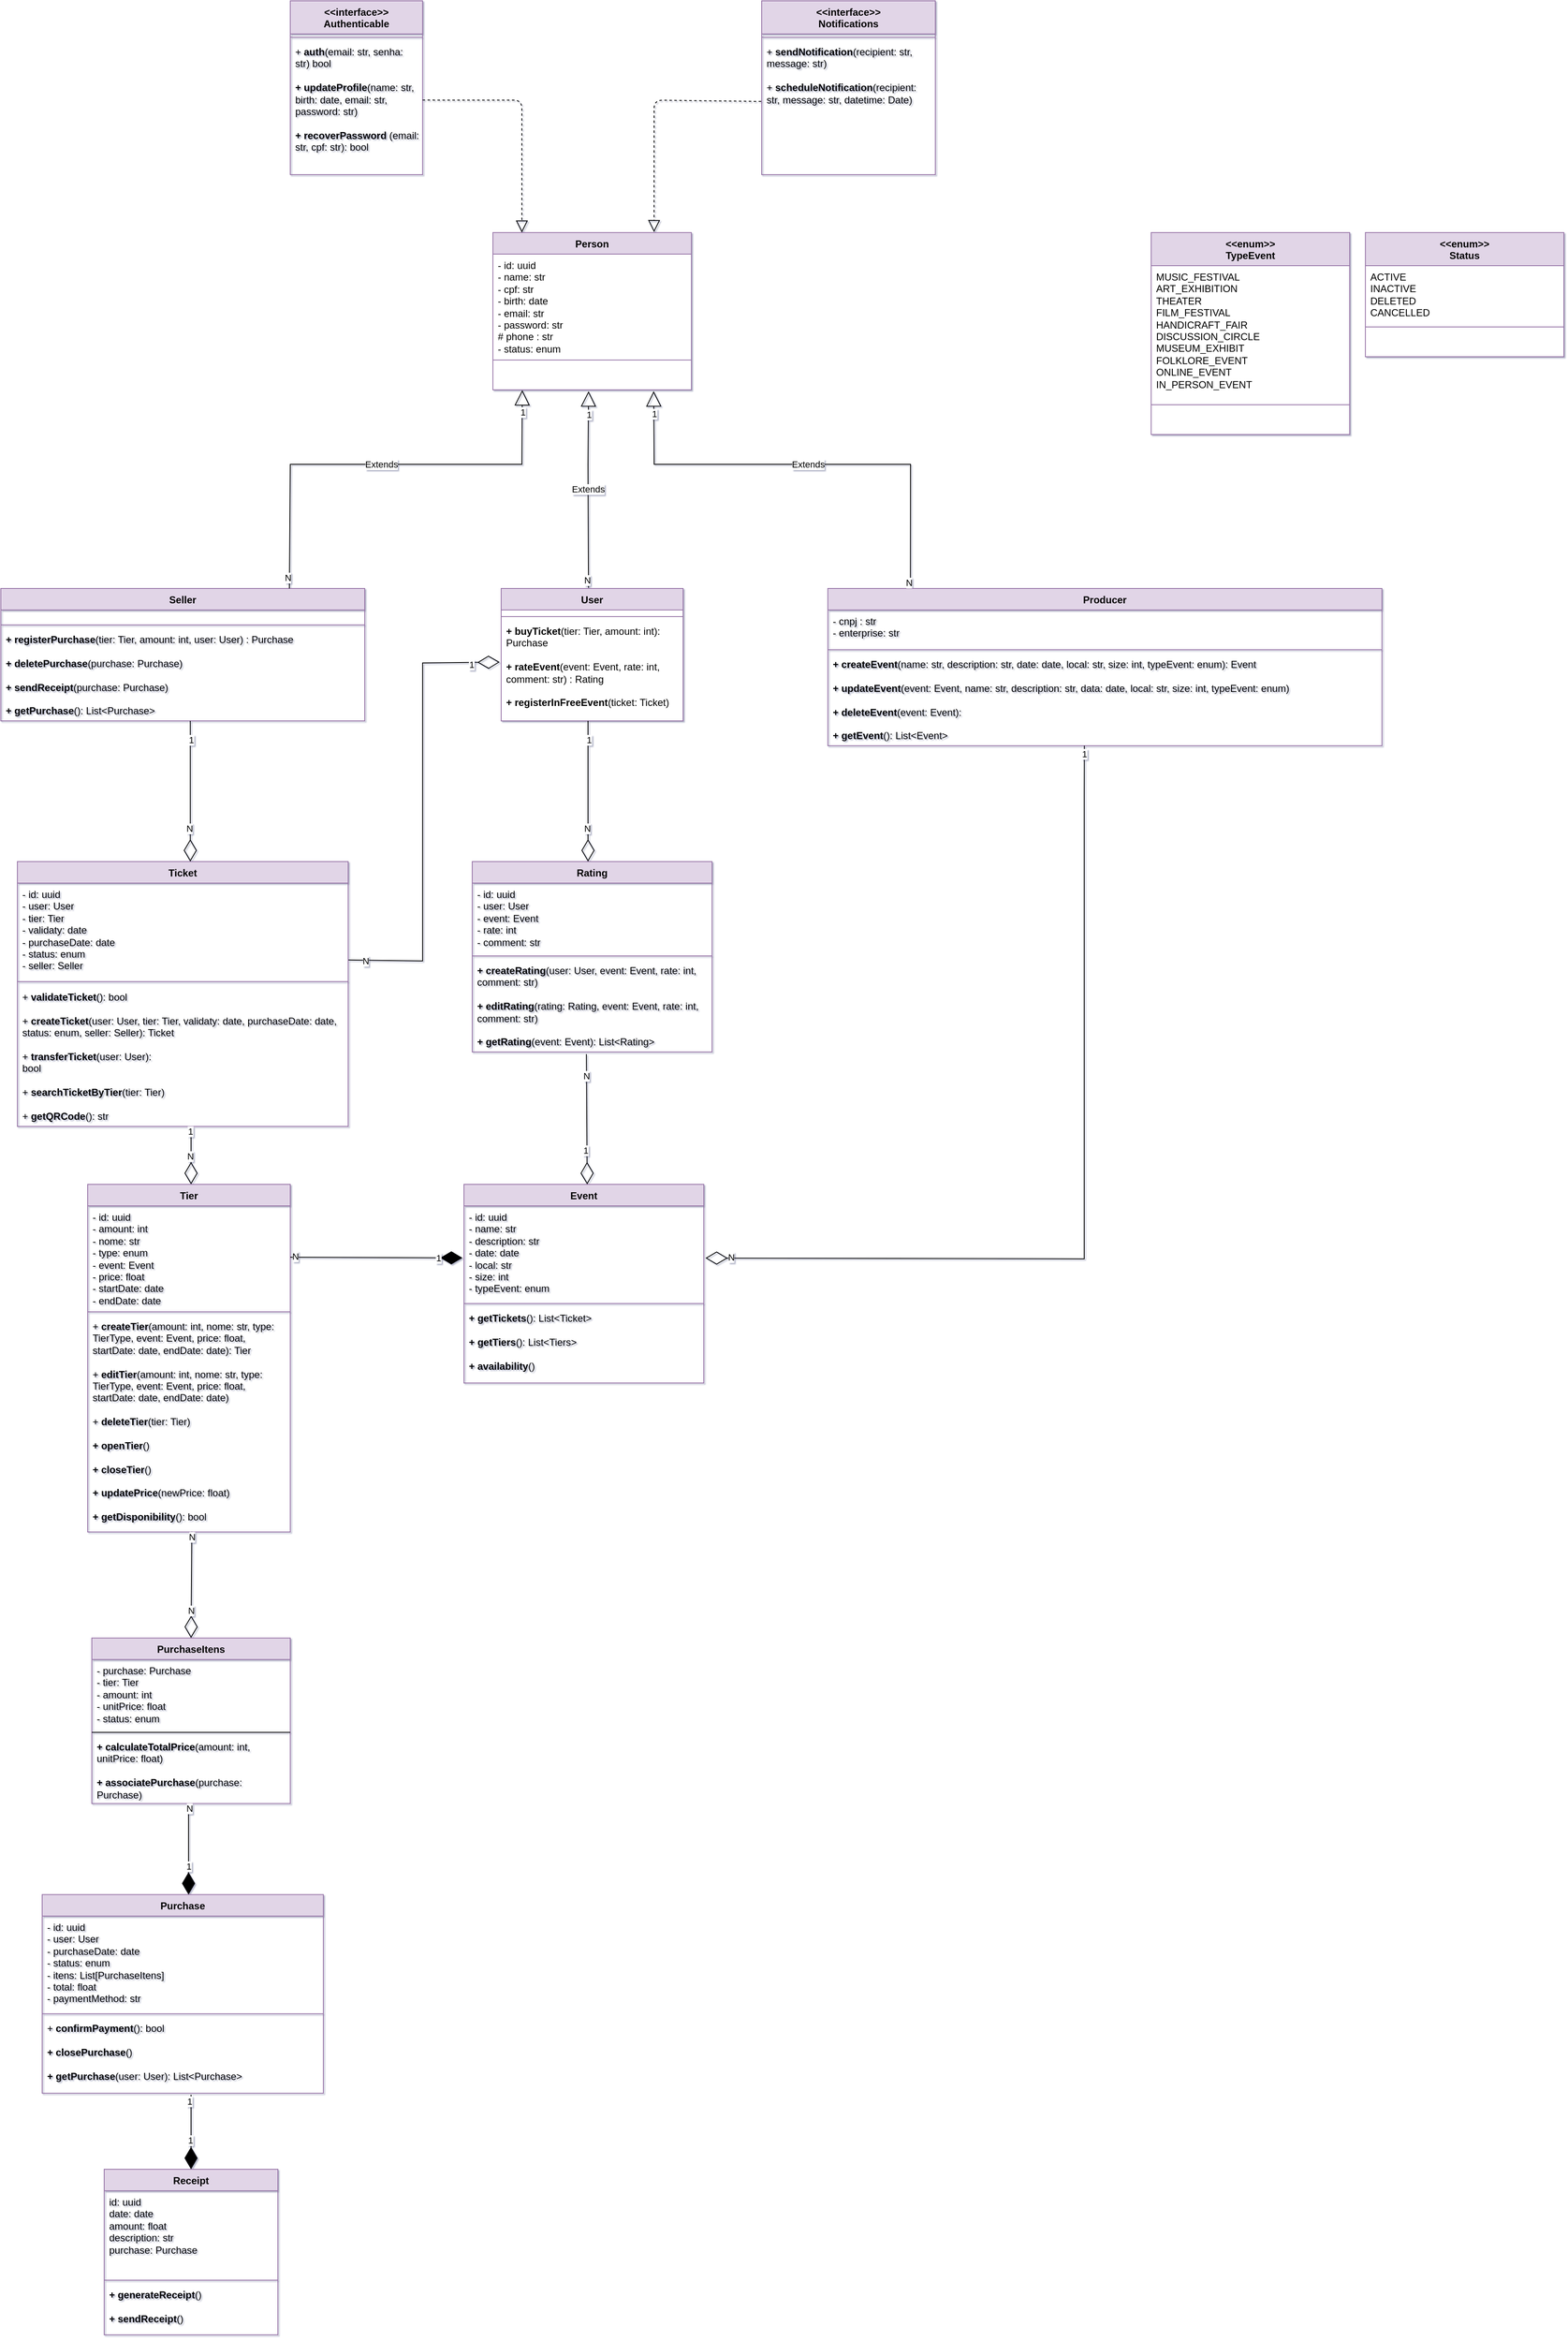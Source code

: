 <mxfile>
    <diagram id="XfVH0HAjjys5zsh1K343" name="Page-1">
        <mxGraphModel dx="1139" dy="2860" grid="1" gridSize="10" guides="1" tooltips="1" connect="1" arrows="1" fold="1" page="1" pageScale="1" pageWidth="827" pageHeight="1169" background="#FFFFFF" math="0" shadow="1">
            <root>
                <mxCell id="0"/>
                <mxCell id="1" parent="0"/>
                <mxCell id="189" value="User" style="swimlane;fontStyle=1;align=center;verticalAlign=top;childLayout=stackLayout;horizontal=1;startSize=26;horizontalStack=0;resizeParent=1;resizeParentMax=0;resizeLast=0;collapsible=1;marginBottom=0;whiteSpace=wrap;html=1;fillColor=#e1d5e7;strokeColor=#9673a6;swimlaneFillColor=default;rounded=0;" parent="1" vertex="1">
                    <mxGeometry x="335" y="-1410" width="220" height="160" as="geometry"/>
                </mxCell>
                <mxCell id="190" value="&lt;div style=&quot;scrollbar-color: light-dark(#e2e2e2, #4b4b4b)&lt;br/&gt;&#x9;&#x9;&#x9;&#x9;&#x9;light-dark(#fbfbfb, var(--dark-panel-color));&quot;&gt;&lt;br&gt;&lt;/div&gt;" style="text;strokeColor=none;fillColor=none;align=left;verticalAlign=top;spacingLeft=4;spacingRight=4;overflow=hidden;rotatable=0;points=[[0,0.5],[1,0.5]];portConstraint=eastwest;whiteSpace=wrap;html=1;rounded=0;" parent="189" vertex="1">
                    <mxGeometry y="26" width="220" height="4" as="geometry"/>
                </mxCell>
                <mxCell id="191" value="" style="line;strokeWidth=1;fillColor=none;align=left;verticalAlign=middle;spacingTop=-1;spacingLeft=3;spacingRight=3;rotatable=0;labelPosition=right;points=[];portConstraint=eastwest;strokeColor=inherit;rounded=0;" parent="189" vertex="1">
                    <mxGeometry y="30" width="220" height="8" as="geometry"/>
                </mxCell>
                <mxCell id="192" value="&lt;b&gt;+ buyTicket&lt;/b&gt;(tier: Tier, amount: int): Purchase&lt;div&gt;&lt;font color=&quot;#000000&quot;&gt;&lt;br&gt;&lt;/font&gt;&lt;div&gt;&lt;b&gt;+ rateEvent&lt;/b&gt;(event: Event, rate: int, comment: str) : Rating&lt;/div&gt;&lt;div&gt;&lt;br&gt;&lt;/div&gt;&lt;div&gt;&lt;b&gt;+ registerInFreeEvent&lt;/b&gt;(ticket: Ticket)&lt;/div&gt;&lt;/div&gt;" style="text;strokeColor=none;fillColor=none;align=left;verticalAlign=top;spacingLeft=4;spacingRight=4;overflow=hidden;rotatable=0;points=[[0,0.5],[1,0.5]];portConstraint=eastwest;whiteSpace=wrap;html=1;rounded=0;" parent="189" vertex="1">
                    <mxGeometry y="38" width="220" height="122" as="geometry"/>
                </mxCell>
                <mxCell id="193" value="Producer" style="swimlane;fontStyle=1;align=center;verticalAlign=top;childLayout=stackLayout;horizontal=1;startSize=26;horizontalStack=0;resizeParent=1;resizeParentMax=0;resizeLast=0;collapsible=1;marginBottom=0;whiteSpace=wrap;html=1;fillColor=#e1d5e7;strokeColor=#9673a6;rounded=0;" parent="1" vertex="1">
                    <mxGeometry x="730" y="-1410" width="670" height="190" as="geometry"/>
                </mxCell>
                <mxCell id="194" value="&lt;div style=&quot;scrollbar-color: light-dark(#e2e2e2, #4b4b4b)&lt;br/&gt;&#x9;&#x9;&#x9;&#x9;&#x9;light-dark(#fbfbfb, var(--dark-panel-color));&quot;&gt;&lt;span style=&quot;background-color: transparent;&quot;&gt;- cnpj : str&lt;/span&gt;&lt;/div&gt;&lt;div style=&quot;scrollbar-color: light-dark(#e2e2e2, #4b4b4b)&lt;br/&gt;&#x9;&#x9;&#x9;&#x9;&#x9;light-dark(#fbfbfb, var(--dark-panel-color));&quot;&gt;- enterprise: str&lt;/div&gt;" style="text;strokeColor=none;fillColor=none;align=left;verticalAlign=top;spacingLeft=4;spacingRight=4;overflow=hidden;rotatable=0;points=[[0,0.5],[1,0.5]];portConstraint=eastwest;whiteSpace=wrap;html=1;rounded=0;" parent="193" vertex="1">
                    <mxGeometry y="26" width="670" height="44" as="geometry"/>
                </mxCell>
                <mxCell id="195" value="" style="line;strokeWidth=1;fillColor=none;align=left;verticalAlign=middle;spacingTop=-1;spacingLeft=3;spacingRight=3;rotatable=0;labelPosition=right;points=[];portConstraint=eastwest;strokeColor=inherit;rounded=0;" parent="193" vertex="1">
                    <mxGeometry y="70" width="670" height="8" as="geometry"/>
                </mxCell>
                <mxCell id="196" value="&lt;div&gt;&lt;font color=&quot;#000000&quot;&gt;&lt;b&gt;+ createEvent&lt;/b&gt;(name: str, description: str, date: date, local: str, size: int, typeEvent: enum): Event&lt;/font&gt;&lt;/div&gt;&lt;div&gt;&lt;font color=&quot;#000000&quot;&gt;&lt;br&gt;&lt;/font&gt;&lt;/div&gt;&lt;div&gt;&lt;b&gt;+ updateEvent&lt;/b&gt;(event: Event,&amp;nbsp;&lt;span style=&quot;color: rgb(0, 0, 0);&quot;&gt;name: str, description: str, data: date, local: str, size: int,&amp;nbsp;&lt;span style=&quot;color: rgb(0, 0, 0);&quot;&gt;typeEvent&lt;/span&gt;: enum&lt;/span&gt;)&lt;/div&gt;&lt;div&gt;&lt;br&gt;&lt;/div&gt;&lt;div&gt;&lt;b&gt;+ deleteEvent&lt;/b&gt;(event: Event):&lt;/div&gt;&lt;div&gt;&lt;br&gt;&lt;/div&gt;&lt;div&gt;&lt;b&gt;+ getEvent&lt;/b&gt;(): List&amp;lt;Event&amp;gt;&lt;/div&gt;" style="text;strokeColor=none;fillColor=none;align=left;verticalAlign=top;spacingLeft=4;spacingRight=4;overflow=hidden;rotatable=0;points=[[0,0.5],[1,0.5]];portConstraint=eastwest;whiteSpace=wrap;html=1;rounded=0;" parent="193" vertex="1">
                    <mxGeometry y="78" width="670" height="112" as="geometry"/>
                </mxCell>
                <mxCell id="197" value="Seller" style="swimlane;fontStyle=1;align=center;verticalAlign=top;childLayout=stackLayout;horizontal=1;startSize=26;horizontalStack=0;resizeParent=1;resizeParentMax=0;resizeLast=0;collapsible=1;marginBottom=0;whiteSpace=wrap;html=1;fillColor=#e1d5e7;strokeColor=#9673a6;rounded=0;" parent="1" vertex="1">
                    <mxGeometry x="-270" y="-1410" width="440" height="160" as="geometry"/>
                </mxCell>
                <mxCell id="198" value="&lt;div style=&quot;scrollbar-color: light-dark(#e2e2e2, #4b4b4b)&lt;br/&gt;&#x9;&#x9;&#x9;&#x9;&#x9;light-dark(#fbfbfb, var(--dark-panel-color));&quot;&gt;&lt;br&gt;&lt;/div&gt;" style="text;strokeColor=none;fillColor=none;align=left;verticalAlign=top;spacingLeft=4;spacingRight=4;overflow=hidden;rotatable=0;points=[[0,0.5],[1,0.5]];portConstraint=eastwest;whiteSpace=wrap;html=1;rounded=0;" parent="197" vertex="1">
                    <mxGeometry y="26" width="440" height="14" as="geometry"/>
                </mxCell>
                <mxCell id="199" value="" style="line;strokeWidth=1;fillColor=none;align=left;verticalAlign=middle;spacingTop=-1;spacingLeft=3;spacingRight=3;rotatable=0;labelPosition=right;points=[];portConstraint=eastwest;strokeColor=inherit;rounded=0;" parent="197" vertex="1">
                    <mxGeometry y="40" width="440" height="8" as="geometry"/>
                </mxCell>
                <mxCell id="200" value="&lt;b&gt;+ registerPurchase&lt;/b&gt;(tier: Tier, amount: int, user: User) : Purchase&lt;div&gt;&lt;font color=&quot;#000000&quot;&gt;&lt;br&gt;&lt;/font&gt;&lt;div&gt;&lt;b&gt;+ deletePurchase&lt;/b&gt;(purchase: Purchase)&lt;/div&gt;&lt;div&gt;&lt;br&gt;&lt;/div&gt;&lt;div&gt;&lt;b&gt;+ sendReceipt&lt;/b&gt;(purchase: Purchase)&lt;/div&gt;&lt;div&gt;&lt;br&gt;&lt;/div&gt;&lt;div&gt;&lt;b&gt;+ getPurchase&lt;/b&gt;(): List&amp;lt;Purchase&amp;gt;&lt;/div&gt;&lt;div&gt;&lt;br&gt;&lt;/div&gt;&lt;/div&gt;" style="text;strokeColor=none;fillColor=none;align=left;verticalAlign=top;spacingLeft=4;spacingRight=4;overflow=hidden;rotatable=0;points=[[0,0.5],[1,0.5]];portConstraint=eastwest;whiteSpace=wrap;html=1;rounded=0;" parent="197" vertex="1">
                    <mxGeometry y="48" width="440" height="112" as="geometry"/>
                </mxCell>
                <mxCell id="209" value="Person" style="swimlane;fontStyle=1;align=center;verticalAlign=top;childLayout=stackLayout;horizontal=1;startSize=26;horizontalStack=0;resizeParent=1;resizeParentMax=0;resizeLast=0;collapsible=1;marginBottom=0;whiteSpace=wrap;html=1;fillColor=#e1d5e7;strokeColor=#9673a6;swimlaneLine=1;swimlaneFillColor=default;rounded=0;" parent="1" vertex="1">
                    <mxGeometry x="325" y="-1840" width="240" height="190" as="geometry"/>
                </mxCell>
                <mxCell id="210" value="- id: uuid&lt;div&gt;- name: str&lt;/div&gt;&lt;div&gt;- cpf: str&lt;/div&gt;&lt;div&gt;- birth: date&lt;/div&gt;&lt;div&gt;&lt;div style=&quot;scrollbar-color: light-dark(#e2e2e2, #4b4b4b)&lt;br/&gt;&#x9;&#x9;&#x9;&#x9;&#x9;light-dark(#fbfbfb, var(--dark-panel-color));&quot;&gt;- email: str&lt;/div&gt;&lt;div style=&quot;scrollbar-color: light-dark(#e2e2e2, #4b4b4b)&lt;br/&gt;&#x9;&#x9;&#x9;&#x9;&#x9;light-dark(#fbfbfb, var(--dark-panel-color));&quot;&gt;- password: str&lt;/div&gt;&lt;div style=&quot;scrollbar-color: light-dark(#e2e2e2, #4b4b4b)&lt;br/&gt;&#x9;&#x9;&#x9;&#x9;&#x9;light-dark(#fbfbfb, var(--dark-panel-color));&quot;&gt;# phone : str&lt;/div&gt;&lt;/div&gt;&lt;div style=&quot;scrollbar-color: light-dark(#e2e2e2, #4b4b4b)&lt;br/&gt;&#x9;&#x9;&#x9;&#x9;&#x9;light-dark(#fbfbfb, var(--dark-panel-color));&quot;&gt;- status: enum&lt;/div&gt;&lt;div style=&quot;scrollbar-color: light-dark(#e2e2e2, #4b4b4b)&lt;br/&gt;&#x9;&#x9;&#x9;&#x9;&#x9;light-dark(#fbfbfb, var(--dark-panel-color));&quot;&gt;&lt;br&gt;&lt;/div&gt;" style="text;strokeColor=none;fillColor=none;align=left;verticalAlign=top;spacingLeft=4;spacingRight=4;overflow=hidden;rotatable=0;points=[[0,0.5],[1,0.5]];portConstraint=eastwest;whiteSpace=wrap;html=1;rounded=0;" parent="209" vertex="1">
                    <mxGeometry y="26" width="240" height="124" as="geometry"/>
                </mxCell>
                <mxCell id="211" value="" style="line;strokeWidth=1;fillColor=none;align=left;verticalAlign=middle;spacingTop=-1;spacingLeft=3;spacingRight=3;rotatable=0;labelPosition=right;points=[];portConstraint=eastwest;strokeColor=inherit;rounded=0;" parent="209" vertex="1">
                    <mxGeometry y="150" width="240" height="8" as="geometry"/>
                </mxCell>
                <mxCell id="212" value="&lt;br&gt;&lt;div&gt;&lt;div&gt;&lt;br&gt;&lt;/div&gt;&lt;/div&gt;" style="text;strokeColor=none;fillColor=none;align=left;verticalAlign=top;spacingLeft=4;spacingRight=4;overflow=hidden;rotatable=0;points=[[0,0.5],[1,0.5]];portConstraint=eastwest;whiteSpace=wrap;html=1;rounded=0;" parent="209" vertex="1">
                    <mxGeometry y="158" width="240" height="32" as="geometry"/>
                </mxCell>
                <mxCell id="231" value="Event" style="swimlane;fontStyle=1;align=center;verticalAlign=top;childLayout=stackLayout;horizontal=1;startSize=26;horizontalStack=0;resizeParent=1;resizeParentMax=0;resizeLast=0;collapsible=1;marginBottom=0;whiteSpace=wrap;html=1;fillColor=#e1d5e7;strokeColor=#9673a6;rounded=0;" parent="1" vertex="1">
                    <mxGeometry x="290" y="-690" width="290" height="240" as="geometry"/>
                </mxCell>
                <mxCell id="232" value="&lt;div&gt;- id: uuid&lt;/div&gt;&lt;div&gt;- name: str&lt;/div&gt;&lt;div&gt;- description: str&lt;/div&gt;&lt;div&gt;- date: date&lt;/div&gt;&lt;div&gt;- local: str&lt;/div&gt;- size: int&lt;div&gt;- typeEvent: enum&lt;/div&gt;&lt;div&gt;&lt;br&gt;&lt;/div&gt;" style="text;strokeColor=none;fillColor=none;align=left;verticalAlign=top;spacingLeft=4;spacingRight=4;overflow=hidden;rotatable=0;points=[[0,0.5],[1,0.5]];portConstraint=eastwest;whiteSpace=wrap;html=1;rounded=0;" parent="231" vertex="1">
                    <mxGeometry y="26" width="290" height="114" as="geometry"/>
                </mxCell>
                <mxCell id="233" value="" style="line;strokeWidth=1;fillColor=none;align=left;verticalAlign=middle;spacingTop=-1;spacingLeft=3;spacingRight=3;rotatable=0;labelPosition=right;points=[];portConstraint=eastwest;strokeColor=inherit;rounded=0;" parent="231" vertex="1">
                    <mxGeometry y="140" width="290" height="8" as="geometry"/>
                </mxCell>
                <mxCell id="234" value="&lt;b&gt;+ getTickets&lt;/b&gt;(): List&amp;lt;Ticket&amp;gt;&lt;div&gt;&lt;br&gt;&lt;/div&gt;&lt;div&gt;&lt;b&gt;+ getTiers&lt;/b&gt;(): List&amp;lt;Tiers&amp;gt;&lt;/div&gt;&lt;div&gt;&lt;br&gt;&lt;/div&gt;&lt;div&gt;&lt;b&gt;+ availability&lt;/b&gt;()&lt;/div&gt;" style="text;strokeColor=none;fillColor=none;align=left;verticalAlign=top;spacingLeft=4;spacingRight=4;overflow=hidden;rotatable=0;points=[[0,0.5],[1,0.5]];portConstraint=eastwest;whiteSpace=wrap;html=1;rounded=0;" parent="231" vertex="1">
                    <mxGeometry y="148" width="290" height="92" as="geometry"/>
                </mxCell>
                <mxCell id="235" value="Rating" style="swimlane;fontStyle=1;align=center;verticalAlign=top;childLayout=stackLayout;horizontal=1;startSize=26;horizontalStack=0;resizeParent=1;resizeParentMax=0;resizeLast=0;collapsible=1;marginBottom=0;whiteSpace=wrap;html=1;fillColor=#e1d5e7;strokeColor=#9673a6;rounded=0;" parent="1" vertex="1">
                    <mxGeometry x="300" y="-1080" width="290" height="230" as="geometry"/>
                </mxCell>
                <mxCell id="236" value="&lt;div&gt;- id: uuid&lt;/div&gt;- user: User&lt;div&gt;- event: Event&lt;/div&gt;&lt;div&gt;- rate: int&amp;nbsp;&lt;/div&gt;&lt;div&gt;- comment: str&lt;/div&gt;&lt;div&gt;&lt;br&gt;&lt;/div&gt;" style="text;strokeColor=none;fillColor=none;align=left;verticalAlign=top;spacingLeft=4;spacingRight=4;overflow=hidden;rotatable=0;points=[[0,0.5],[1,0.5]];portConstraint=eastwest;whiteSpace=wrap;html=1;rounded=0;" parent="235" vertex="1">
                    <mxGeometry y="26" width="290" height="84" as="geometry"/>
                </mxCell>
                <mxCell id="237" value="" style="line;strokeWidth=1;fillColor=none;align=left;verticalAlign=middle;spacingTop=-1;spacingLeft=3;spacingRight=3;rotatable=0;labelPosition=right;points=[];portConstraint=eastwest;strokeColor=inherit;rounded=0;" parent="235" vertex="1">
                    <mxGeometry y="110" width="290" height="8" as="geometry"/>
                </mxCell>
                <mxCell id="238" value="&lt;b&gt;+ createRating&lt;/b&gt;(user: User, event: Event, rate: int, comment: str)&lt;div&gt;&lt;font color=&quot;#000000&quot;&gt;&lt;br&gt;&lt;/font&gt;&lt;div&gt;&lt;b&gt;+ editRating&lt;/b&gt;(rating: Rating, event: Event, rate: int, comment: str)&lt;/div&gt;&lt;div&gt;&lt;br&gt;&lt;/div&gt;&lt;div&gt;&lt;b&gt;+ getRating&lt;/b&gt;(event: Event): List&amp;lt;Rating&amp;gt;&lt;/div&gt;&lt;div&gt;&lt;br&gt;&lt;/div&gt;&lt;/div&gt;" style="text;strokeColor=none;fillColor=none;align=left;verticalAlign=top;spacingLeft=4;spacingRight=4;overflow=hidden;rotatable=0;points=[[0,0.5],[1,0.5]];portConstraint=eastwest;whiteSpace=wrap;html=1;rounded=0;" parent="235" vertex="1">
                    <mxGeometry y="118" width="290" height="112" as="geometry"/>
                </mxCell>
                <mxCell id="239" value="" style="endArrow=diamondThin;endFill=0;endSize=24;html=1;rounded=0;exitX=0.476;exitY=1.024;exitDx=0;exitDy=0;exitPerimeter=0;entryX=0.5;entryY=0;entryDx=0;entryDy=0;" parent="1" source="238" edge="1">
                    <mxGeometry width="160" relative="1" as="geometry">
                        <mxPoint x="442.62" y="-846.64" as="sourcePoint"/>
                        <mxPoint x="439" y="-690" as="targetPoint"/>
                        <Array as="points"/>
                    </mxGeometry>
                </mxCell>
                <mxCell id="240" value="N" style="edgeLabel;html=1;align=center;verticalAlign=middle;resizable=0;points=[];rounded=0;" parent="239" connectable="0" vertex="1">
                    <mxGeometry x="-0.666" relative="1" as="geometry">
                        <mxPoint as="offset"/>
                    </mxGeometry>
                </mxCell>
                <mxCell id="241" value="1" style="edgeLabel;html=1;align=center;verticalAlign=middle;resizable=0;points=[];rounded=0;" parent="239" connectable="0" vertex="1">
                    <mxGeometry x="0.467" y="-2" relative="1" as="geometry">
                        <mxPoint y="1" as="offset"/>
                    </mxGeometry>
                </mxCell>
                <mxCell id="242" value="" style="endArrow=diamondThin;endFill=0;endSize=24;html=1;exitX=0.545;exitY=1.023;exitDx=0;exitDy=0;exitPerimeter=0;rounded=0;entryX=0.5;entryY=0;entryDx=0;entryDy=0;" parent="1" edge="1">
                    <mxGeometry width="160" relative="1" as="geometry">
                        <mxPoint x="440" y="-1250" as="sourcePoint"/>
                        <mxPoint x="440" y="-1080" as="targetPoint"/>
                        <Array as="points"/>
                    </mxGeometry>
                </mxCell>
                <mxCell id="243" value="N" style="edgeLabel;html=1;align=center;verticalAlign=middle;resizable=0;points=[];rounded=0;" parent="242" connectable="0" vertex="1">
                    <mxGeometry x="0.755" y="3" relative="1" as="geometry">
                        <mxPoint x="-4" y="-19" as="offset"/>
                    </mxGeometry>
                </mxCell>
                <mxCell id="244" value="1" style="edgeLabel;html=1;align=center;verticalAlign=middle;resizable=0;points=[];rounded=0;" parent="242" connectable="0" vertex="1">
                    <mxGeometry x="-0.739" y="1" relative="1" as="geometry">
                        <mxPoint y="1" as="offset"/>
                    </mxGeometry>
                </mxCell>
                <mxCell id="245" value="Ticket" style="swimlane;fontStyle=1;align=center;verticalAlign=top;childLayout=stackLayout;horizontal=1;startSize=26;horizontalStack=0;resizeParent=1;resizeParentMax=0;resizeLast=0;collapsible=1;marginBottom=0;whiteSpace=wrap;html=1;fillColor=#e1d5e7;strokeColor=#9673a6;rounded=0;" parent="1" vertex="1">
                    <mxGeometry x="-250" y="-1080" width="400" height="320" as="geometry"/>
                </mxCell>
                <mxCell id="246" value="&lt;div&gt;- id: uuid&lt;/div&gt;&lt;div&gt;&lt;span style=&quot;background-color: transparent;&quot;&gt;- user: User&lt;/span&gt;&lt;/div&gt;&lt;div&gt;- tier: Tier&lt;/div&gt;&lt;div&gt;- validaty: date&lt;/div&gt;&lt;div&gt;- purchaseDate: date&lt;/div&gt;&lt;div&gt;- status: enum&lt;/div&gt;&lt;div&gt;- seller: Seller&lt;/div&gt;&lt;div&gt;&lt;br&gt;&lt;/div&gt;" style="text;strokeColor=none;fillColor=none;align=left;verticalAlign=top;spacingLeft=4;spacingRight=4;overflow=hidden;rotatable=0;points=[[0,0.5],[1,0.5]];portConstraint=eastwest;whiteSpace=wrap;html=1;rounded=0;" parent="245" vertex="1">
                    <mxGeometry y="26" width="400" height="114" as="geometry"/>
                </mxCell>
                <mxCell id="247" value="" style="line;strokeWidth=1;fillColor=none;align=left;verticalAlign=middle;spacingTop=-1;spacingLeft=3;spacingRight=3;rotatable=0;labelPosition=right;points=[];portConstraint=eastwest;strokeColor=inherit;rounded=0;" parent="245" vertex="1">
                    <mxGeometry y="140" width="400" height="10" as="geometry"/>
                </mxCell>
                <mxCell id="248" value="&lt;div&gt;+ &lt;b&gt;validateTicket&lt;/b&gt;(): bool&lt;/div&gt;&lt;div&gt;&lt;br&gt;&lt;/div&gt;&lt;div&gt;+ &lt;b&gt;createTicket&lt;/b&gt;(user: User, tier: Tier, validaty: date, purchaseDate: date, status: enum, seller: Seller): Ticket&lt;/div&gt;&lt;div&gt;&lt;br&gt;&lt;/div&gt;&lt;div&gt;+ &lt;b&gt;transferTicket&lt;/b&gt;(user: User):&amp;nbsp;&lt;/div&gt;&lt;div&gt;bool&lt;/div&gt;&lt;div&gt;&lt;br&gt;&lt;/div&gt;&lt;div&gt;+ &lt;b&gt;searchTicketByTier&lt;/b&gt;(tier: Tier)&lt;/div&gt;&lt;div&gt;&lt;br&gt;&lt;/div&gt;&lt;div&gt;+ &lt;b&gt;getQRCode&lt;/b&gt;(): str&lt;/div&gt;" style="text;strokeColor=none;fillColor=none;align=left;verticalAlign=top;spacingLeft=4;spacingRight=4;overflow=hidden;rotatable=0;points=[[0,0.5],[1,0.5]];portConstraint=eastwest;whiteSpace=wrap;html=1;rounded=0;" parent="245" vertex="1">
                    <mxGeometry y="150" width="400" height="170" as="geometry"/>
                </mxCell>
                <mxCell id="286" value="" style="endArrow=diamondThin;endFill=0;endSize=24;html=1;exitX=0.525;exitY=1;exitDx=0;exitDy=0;exitPerimeter=0;rounded=0;entryX=0.5;entryY=0;entryDx=0;entryDy=0;" parent="245" source="248" edge="1">
                    <mxGeometry width="160" relative="1" as="geometry">
                        <mxPoint x="210.0" y="220" as="sourcePoint"/>
                        <mxPoint x="210.0" y="390" as="targetPoint"/>
                        <Array as="points"/>
                    </mxGeometry>
                </mxCell>
                <mxCell id="287" value="N" style="edgeLabel;html=1;align=center;verticalAlign=middle;resizable=0;points=[];rounded=0;" parent="286" connectable="0" vertex="1">
                    <mxGeometry x="0.755" y="3" relative="1" as="geometry">
                        <mxPoint x="-4" y="-26" as="offset"/>
                    </mxGeometry>
                </mxCell>
                <mxCell id="288" value="1" style="edgeLabel;html=1;align=center;verticalAlign=middle;resizable=0;points=[];rounded=0;" parent="286" connectable="0" vertex="1">
                    <mxGeometry x="-0.739" y="1" relative="1" as="geometry">
                        <mxPoint x="-2" y="-3" as="offset"/>
                    </mxGeometry>
                </mxCell>
                <mxCell id="249" value="Tier" style="swimlane;fontStyle=1;align=center;verticalAlign=top;childLayout=stackLayout;horizontal=1;startSize=26;horizontalStack=0;resizeParent=1;resizeParentMax=0;resizeLast=0;collapsible=1;marginBottom=0;whiteSpace=wrap;html=1;fillColor=#e1d5e7;strokeColor=#9673a6;rounded=0;" parent="1" vertex="1">
                    <mxGeometry x="-165" y="-690" width="245" height="420" as="geometry"/>
                </mxCell>
                <mxCell id="250" value="&lt;div&gt;&lt;span style=&quot;color: rgb(0, 0, 0);&quot;&gt;- id: uuid&lt;/span&gt;&lt;/div&gt;&lt;div&gt;- amount: int&lt;/div&gt;&lt;div&gt;- nome: str&lt;/div&gt;&lt;div&gt;- type: enum&lt;/div&gt;&lt;div&gt;- event: Event&lt;/div&gt;&lt;div&gt;- price: float&lt;/div&gt;&lt;div&gt;- startDate: date&lt;/div&gt;&lt;div&gt;- endDate: date&lt;/div&gt;" style="text;align=left;verticalAlign=top;spacingLeft=4;spacingRight=4;overflow=hidden;rotatable=0;points=[[0,0.5],[1,0.5]];portConstraint=eastwest;whiteSpace=wrap;html=1;rounded=0;" parent="249" vertex="1">
                    <mxGeometry y="26" width="245" height="124" as="geometry"/>
                </mxCell>
                <mxCell id="251" value="" style="line;strokeWidth=1;fillColor=none;align=left;verticalAlign=middle;spacingTop=-1;spacingLeft=3;spacingRight=3;rotatable=0;labelPosition=right;points=[];portConstraint=eastwest;strokeColor=inherit;rounded=0;" parent="249" vertex="1">
                    <mxGeometry y="150" width="245" height="8" as="geometry"/>
                </mxCell>
                <mxCell id="252" value="&lt;div&gt;+ &lt;b&gt;createTier&lt;/b&gt;(amount: int, nome: str, type: TierType, event: Event, price: float, startDate: date, endDate: date): Tier&lt;/div&gt;&lt;div&gt;&lt;br&gt;&lt;/div&gt;&lt;div&gt;+ &lt;b&gt;editTier&lt;/b&gt;(amount: int, nome: str, type: TierType, event: Event, price: float, startDate: date, endDate: date)&lt;/div&gt;&lt;div&gt;&lt;br&gt;&lt;/div&gt;&lt;div&gt;+ &lt;b&gt;deleteTier&lt;/b&gt;(tier: Tier)&lt;/div&gt;&lt;div&gt;&lt;br&gt;&lt;/div&gt;&lt;b&gt;+ openTier&lt;/b&gt;()&lt;div&gt;&lt;font color=&quot;#000000&quot;&gt;&lt;br&gt;&lt;/font&gt;&lt;div&gt;&lt;b&gt;+ closeTier&lt;/b&gt;()&lt;/div&gt;&lt;div&gt;&lt;br&gt;&lt;/div&gt;&lt;div&gt;&lt;b&gt;+ updatePrice&lt;/b&gt;(newPrice: float)&lt;/div&gt;&lt;div&gt;&lt;br&gt;&lt;/div&gt;&lt;div&gt;&lt;b&gt;+ getDisponibility&lt;/b&gt;(): bool&lt;/div&gt;&lt;/div&gt;" style="text;strokeColor=none;fillColor=none;align=left;verticalAlign=top;spacingLeft=4;spacingRight=4;overflow=hidden;rotatable=0;points=[[0,0.5],[1,0.5]];portConstraint=eastwest;whiteSpace=wrap;html=1;rounded=0;" parent="249" vertex="1">
                    <mxGeometry y="158" width="245" height="262" as="geometry"/>
                </mxCell>
                <mxCell id="269" value="Purchase" style="swimlane;fontStyle=1;align=center;verticalAlign=top;childLayout=stackLayout;horizontal=1;startSize=26;horizontalStack=0;resizeParent=1;resizeParentMax=0;resizeLast=0;collapsible=1;marginBottom=0;whiteSpace=wrap;html=1;fillColor=#e1d5e7;strokeColor=#9673a6;rounded=0;" parent="1" vertex="1">
                    <mxGeometry x="-220" y="168.12" width="340" height="240" as="geometry"/>
                </mxCell>
                <mxCell id="270" value="&lt;div&gt;- id: uuid&lt;/div&gt;&lt;div&gt;- user: User&lt;/div&gt;&lt;div&gt;- purchaseDate: date&lt;/div&gt;&lt;div&gt;- status: enum&lt;/div&gt;&lt;div&gt;- itens: List[PurchaseItens]&amp;nbsp;&lt;/div&gt;&lt;div&gt;- total: float&lt;/div&gt;&lt;div&gt;- paymentMethod: str&lt;/div&gt;" style="text;strokeColor=none;fillColor=none;align=left;verticalAlign=top;spacingLeft=4;spacingRight=4;overflow=hidden;rotatable=0;points=[[0,0.5],[1,0.5]];portConstraint=eastwest;whiteSpace=wrap;html=1;rounded=0;" parent="269" vertex="1">
                    <mxGeometry y="26" width="340" height="114" as="geometry"/>
                </mxCell>
                <mxCell id="271" value="" style="line;strokeWidth=1;fillColor=none;align=left;verticalAlign=middle;spacingTop=-1;spacingLeft=3;spacingRight=3;rotatable=0;labelPosition=right;points=[];portConstraint=eastwest;strokeColor=inherit;rounded=0;" parent="269" vertex="1">
                    <mxGeometry y="140" width="340" height="8" as="geometry"/>
                </mxCell>
                <mxCell id="272" value="&lt;span style=&quot;color: rgb(0, 0, 0);&quot;&gt;+&amp;nbsp;&lt;b&gt;confirmPayment&lt;/b&gt;(): bool&lt;/span&gt;&lt;div&gt;&lt;font color=&quot;#000000&quot;&gt;&lt;br&gt;&lt;/font&gt;&lt;div style=&quot;scrollbar-color: light-dark(#e2e2e2, #4b4b4b)&lt;br/&gt;&#x9;&#x9;&#x9;&#x9;&#x9;light-dark(#fbfbfb, var(--dark-panel-color));&quot;&gt;&lt;b&gt;+ closePurchase&lt;/b&gt;()&lt;/div&gt;&lt;div style=&quot;scrollbar-color: light-dark(#e2e2e2, #4b4b4b)&lt;br/&gt;&#x9;&#x9;&#x9;&#x9;&#x9;light-dark(#fbfbfb, var(--dark-panel-color));&quot;&gt;&lt;br&gt;&lt;/div&gt;&lt;div style=&quot;scrollbar-color: light-dark(#e2e2e2, #4b4b4b)&lt;br/&gt;&#x9;&#x9;&#x9;&#x9;&#x9;light-dark(#fbfbfb, var(--dark-panel-color));&quot;&gt;&lt;b&gt;+ getPurchase&lt;/b&gt;(user: User): List&amp;lt;Purchase&amp;gt;&lt;/div&gt;&lt;/div&gt;" style="text;strokeColor=none;fillColor=none;align=left;verticalAlign=top;spacingLeft=4;spacingRight=4;overflow=hidden;rotatable=0;points=[[0,0.5],[1,0.5]];portConstraint=eastwest;whiteSpace=wrap;html=1;rounded=0;" parent="269" vertex="1">
                    <mxGeometry y="148" width="340" height="92" as="geometry"/>
                </mxCell>
                <mxCell id="273" value="PurchaseItens" style="swimlane;fontStyle=1;align=center;verticalAlign=top;childLayout=stackLayout;horizontal=1;startSize=26;horizontalStack=0;resizeParent=1;resizeParentMax=0;resizeLast=0;collapsible=1;marginBottom=0;whiteSpace=wrap;html=1;fillColor=#e1d5e7;strokeColor=#9673a6;rounded=0;" parent="1" vertex="1">
                    <mxGeometry x="-160" y="-141.88" width="240" height="200" as="geometry"/>
                </mxCell>
                <mxCell id="274" value="&lt;span style=&quot;background-color: transparent;&quot;&gt;- purchase: Purchase&lt;/span&gt;&lt;div&gt;- tier: Tier&lt;/div&gt;&lt;div&gt;- amount: int&lt;/div&gt;&lt;div&gt;- unitPrice: float&lt;/div&gt;&lt;div&gt;&lt;span style=&quot;background-color: transparent;&quot;&gt;- status: enum&lt;/span&gt;&lt;/div&gt;" style="text;align=left;verticalAlign=top;spacingLeft=4;spacingRight=4;overflow=hidden;rotatable=0;points=[[0,0.5],[1,0.5]];portConstraint=eastwest;whiteSpace=wrap;html=1;rounded=0;" parent="273" vertex="1">
                    <mxGeometry y="26" width="240" height="84" as="geometry"/>
                </mxCell>
                <mxCell id="275" value="" style="line;strokeWidth=1;align=left;verticalAlign=middle;spacingTop=-1;spacingLeft=3;spacingRight=3;rotatable=0;labelPosition=right;points=[];portConstraint=eastwest;rounded=0;" parent="273" vertex="1">
                    <mxGeometry y="110" width="240" height="8" as="geometry"/>
                </mxCell>
                <mxCell id="276" value="&lt;b&gt;+ calculateTotalPrice&lt;/b&gt;(amount: int, unitPrice: float)&lt;div&gt;&lt;font color=&quot;#000000&quot;&gt;&lt;br&gt;&lt;/font&gt;&lt;div&gt;&lt;b&gt;+ associatePurchase&lt;/b&gt;(purchase: Purchase)&lt;/div&gt;&lt;/div&gt;" style="text;align=left;verticalAlign=top;spacingLeft=4;spacingRight=4;overflow=hidden;rotatable=0;points=[[0,0.5],[1,0.5]];portConstraint=eastwest;whiteSpace=wrap;html=1;rounded=0;" parent="273" vertex="1">
                    <mxGeometry y="118" width="240" height="82" as="geometry"/>
                </mxCell>
                <mxCell id="277" value="" style="endArrow=diamondThin;endFill=1;endSize=24;html=1;entryX=0.5;entryY=0;entryDx=0;entryDy=0;rounded=0;" parent="1" edge="1">
                    <mxGeometry width="160" relative="1" as="geometry">
                        <mxPoint x="-43.03" y="58.12" as="sourcePoint"/>
                        <mxPoint x="-43.03" y="168.12" as="targetPoint"/>
                        <Array as="points"/>
                    </mxGeometry>
                </mxCell>
                <mxCell id="278" value="N" style="edgeLabel;html=1;align=center;verticalAlign=middle;resizable=0;points=[];rounded=0;" parent="277" connectable="0" vertex="1">
                    <mxGeometry x="-0.742" y="1" relative="1" as="geometry">
                        <mxPoint y="-8" as="offset"/>
                    </mxGeometry>
                </mxCell>
                <mxCell id="279" value="1" style="edgeLabel;html=1;align=center;verticalAlign=middle;resizable=0;points=[];rounded=0;" parent="277" connectable="0" vertex="1">
                    <mxGeometry x="0.335" y="-1" relative="1" as="geometry">
                        <mxPoint x="1" y="2" as="offset"/>
                    </mxGeometry>
                </mxCell>
                <mxCell id="280" value="" style="endArrow=diamondThin;endFill=0;endSize=24;html=1;entryX=0.5;entryY=0;entryDx=0;entryDy=0;rounded=0;exitX=0.514;exitY=0.999;exitDx=0;exitDy=0;exitPerimeter=0;" parent="1" source="252" target="273" edge="1">
                    <mxGeometry width="160" relative="1" as="geometry">
                        <mxPoint x="-61" y="-270" as="sourcePoint"/>
                        <mxPoint x="-60.32" y="-311.7" as="targetPoint"/>
                        <Array as="points"/>
                    </mxGeometry>
                </mxCell>
                <mxCell id="281" value="N" style="edgeLabel;html=1;align=center;verticalAlign=middle;resizable=0;points=[];rounded=0;" parent="280" connectable="0" vertex="1">
                    <mxGeometry x="0.399" y="1" relative="1" as="geometry">
                        <mxPoint x="-2" y="5" as="offset"/>
                    </mxGeometry>
                </mxCell>
                <mxCell id="282" value="N" style="edgeLabel;html=1;align=center;verticalAlign=middle;resizable=0;points=[];rounded=0;" parent="280" connectable="0" vertex="1">
                    <mxGeometry x="-0.522" y="3" relative="1" as="geometry">
                        <mxPoint x="-3" y="-25" as="offset"/>
                    </mxGeometry>
                </mxCell>
                <mxCell id="283" value="" style="endArrow=diamondThin;endFill=0;endSize=24;html=1;exitX=0.545;exitY=1.023;exitDx=0;exitDy=0;exitPerimeter=0;rounded=0;entryX=0.5;entryY=0;entryDx=0;entryDy=0;" parent="1" edge="1">
                    <mxGeometry width="160" relative="1" as="geometry">
                        <mxPoint x="-40.91" y="-1250" as="sourcePoint"/>
                        <mxPoint x="-40.91" y="-1080" as="targetPoint"/>
                        <Array as="points"/>
                    </mxGeometry>
                </mxCell>
                <mxCell id="284" value="N" style="edgeLabel;html=1;align=center;verticalAlign=middle;resizable=0;points=[];rounded=0;" parent="283" connectable="0" vertex="1">
                    <mxGeometry x="0.755" y="3" relative="1" as="geometry">
                        <mxPoint x="-4" y="-19" as="offset"/>
                    </mxGeometry>
                </mxCell>
                <mxCell id="285" value="1" style="edgeLabel;html=1;align=center;verticalAlign=middle;resizable=0;points=[];rounded=0;" parent="283" connectable="0" vertex="1">
                    <mxGeometry x="-0.739" y="1" relative="1" as="geometry">
                        <mxPoint y="1" as="offset"/>
                    </mxGeometry>
                </mxCell>
                <mxCell id="289" value="Receipt" style="swimlane;fontStyle=1;align=center;verticalAlign=top;childLayout=stackLayout;horizontal=1;startSize=26;horizontalStack=0;resizeParent=1;resizeParentMax=0;resizeLast=0;collapsible=1;marginBottom=0;whiteSpace=wrap;html=1;fillColor=#e1d5e7;strokeColor=#9673a6;rounded=0;" parent="1" vertex="1">
                    <mxGeometry x="-145.0" y="500" width="210" height="200" as="geometry"/>
                </mxCell>
                <mxCell id="290" value="&lt;div&gt;id: uuid&lt;/div&gt;&lt;div&gt;date: date&lt;/div&gt;&lt;div&gt;amount: float&lt;/div&gt;&lt;div&gt;description: str&lt;/div&gt;&lt;div&gt;purchase: Purchase&lt;/div&gt;" style="text;strokeColor=none;fillColor=none;align=left;verticalAlign=top;spacingLeft=4;spacingRight=4;overflow=hidden;rotatable=0;points=[[0,0.5],[1,0.5]];portConstraint=eastwest;whiteSpace=wrap;html=1;rounded=0;" parent="289" vertex="1">
                    <mxGeometry y="26" width="210" height="104" as="geometry"/>
                </mxCell>
                <mxCell id="291" value="" style="line;strokeWidth=1;fillColor=none;align=left;verticalAlign=middle;spacingTop=-1;spacingLeft=3;spacingRight=3;rotatable=0;labelPosition=right;points=[];portConstraint=eastwest;strokeColor=inherit;rounded=0;" parent="289" vertex="1">
                    <mxGeometry y="130" width="210" height="8" as="geometry"/>
                </mxCell>
                <mxCell id="292" value="&lt;b&gt;+ generateReceipt&lt;/b&gt;()&lt;div&gt;&lt;font color=&quot;#000000&quot;&gt;&lt;br&gt;&lt;/font&gt;&lt;div&gt;&lt;b&gt;+ sendReceipt&lt;/b&gt;()&lt;/div&gt;&lt;/div&gt;" style="text;strokeColor=none;fillColor=none;align=left;verticalAlign=top;spacingLeft=4;spacingRight=4;overflow=hidden;rotatable=0;points=[[0,0.5],[1,0.5]];portConstraint=eastwest;whiteSpace=wrap;html=1;rounded=0;" parent="289" vertex="1">
                    <mxGeometry y="138" width="210" height="62" as="geometry"/>
                </mxCell>
                <mxCell id="293" value="" style="endArrow=diamondThin;endFill=1;endSize=24;html=1;rounded=0;entryX=0.5;entryY=0;entryDx=0;entryDy=0;" parent="1" target="289" edge="1">
                    <mxGeometry width="160" relative="1" as="geometry">
                        <mxPoint x="-40" y="410" as="sourcePoint"/>
                        <mxPoint x="-40.26" y="500" as="targetPoint"/>
                    </mxGeometry>
                </mxCell>
                <mxCell id="294" value="1" style="edgeLabel;html=1;align=center;verticalAlign=middle;resizable=0;points=[];rounded=0;" parent="293" connectable="0" vertex="1">
                    <mxGeometry x="-0.818" y="-2" relative="1" as="geometry">
                        <mxPoint as="offset"/>
                    </mxGeometry>
                </mxCell>
                <mxCell id="295" value="1" style="edgeLabel;html=1;align=center;verticalAlign=middle;resizable=0;points=[];rounded=0;" parent="293" connectable="0" vertex="1">
                    <mxGeometry x="0.57" y="-1" relative="1" as="geometry">
                        <mxPoint y="-16" as="offset"/>
                    </mxGeometry>
                </mxCell>
                <mxCell id="310" value="" style="endArrow=diamondThin;endFill=1;endSize=24;html=1;exitX=1;exitY=0.5;exitDx=0;exitDy=0;entryX=-0.006;entryY=0.551;entryDx=0;entryDy=0;rounded=0;entryPerimeter=0;" parent="1" source="250" target="232" edge="1">
                    <mxGeometry width="160" relative="1" as="geometry">
                        <mxPoint x="80.0" y="-550" as="sourcePoint"/>
                        <mxPoint x="250.0" y="-550" as="targetPoint"/>
                    </mxGeometry>
                </mxCell>
                <mxCell id="311" value="N" style="edgeLabel;html=1;align=center;verticalAlign=middle;resizable=0;points=[];rounded=0;" parent="310" connectable="0" vertex="1">
                    <mxGeometry x="-0.611" relative="1" as="geometry">
                        <mxPoint x="-35" y="-1" as="offset"/>
                    </mxGeometry>
                </mxCell>
                <mxCell id="312" value="1" style="edgeLabel;html=1;align=center;verticalAlign=middle;resizable=0;points=[];rounded=0;" parent="310" connectable="0" vertex="1">
                    <mxGeometry x="0.491" y="-5" relative="1" as="geometry">
                        <mxPoint x="23" y="-5" as="offset"/>
                    </mxGeometry>
                </mxCell>
                <mxCell id="313" value="" style="endArrow=diamondThin;endFill=0;endSize=24;html=1;rounded=0;entryX=1.007;entryY=0.553;entryDx=0;entryDy=0;entryPerimeter=0;exitX=0.463;exitY=1;exitDx=0;exitDy=0;exitPerimeter=0;" parent="1" source="196" target="232" edge="1">
                    <mxGeometry width="160" relative="1" as="geometry">
                        <mxPoint x="1040" y="-1200" as="sourcePoint"/>
                        <mxPoint x="620" y="-600" as="targetPoint"/>
                        <Array as="points">
                            <mxPoint x="1040" y="-1160"/>
                            <mxPoint x="1040" y="-1000"/>
                            <mxPoint x="1040" y="-600"/>
                        </Array>
                    </mxGeometry>
                </mxCell>
                <mxCell id="314" value="1" style="edgeLabel;html=1;align=center;verticalAlign=middle;resizable=0;points=[];rounded=0;" parent="313" connectable="0" vertex="1">
                    <mxGeometry x="-0.849" y="2" relative="1" as="geometry">
                        <mxPoint x="-2" y="-72" as="offset"/>
                    </mxGeometry>
                </mxCell>
                <mxCell id="315" value="N" style="edgeLabel;html=1;align=center;verticalAlign=middle;resizable=0;points=[];rounded=0;" parent="313" connectable="0" vertex="1">
                    <mxGeometry x="0.84" y="-1" relative="1" as="geometry">
                        <mxPoint x="-56" as="offset"/>
                    </mxGeometry>
                </mxCell>
                <mxCell id="316" value="" style="endArrow=diamondThin;endFill=0;endSize=24;html=1;rounded=0;entryX=-0.008;entryY=0.418;entryDx=0;entryDy=0;entryPerimeter=0;exitX=1.001;exitY=0.815;exitDx=0;exitDy=0;exitPerimeter=0;" parent="1" source="246" target="192" edge="1">
                    <mxGeometry width="160" relative="1" as="geometry">
                        <mxPoint x="150" y="-963.88" as="sourcePoint"/>
                        <mxPoint x="240" y="-1330" as="targetPoint"/>
                        <Array as="points">
                            <mxPoint x="240" y="-960"/>
                            <mxPoint x="240" y="-1124"/>
                            <mxPoint x="240" y="-1320"/>
                        </Array>
                    </mxGeometry>
                </mxCell>
                <mxCell id="317" value="1" style="edgeLabel;html=1;align=center;verticalAlign=middle;resizable=0;points=[];rounded=0;" parent="316" connectable="0" vertex="1">
                    <mxGeometry x="0.871" y="-2" relative="1" as="geometry">
                        <mxPoint as="offset"/>
                    </mxGeometry>
                </mxCell>
                <mxCell id="318" value="N" style="edgeLabel;html=1;align=center;verticalAlign=middle;resizable=0;points=[];rounded=0;" parent="316" connectable="0" vertex="1">
                    <mxGeometry x="-0.927" y="-1" relative="1" as="geometry">
                        <mxPoint as="offset"/>
                    </mxGeometry>
                </mxCell>
                <mxCell id="326" value="&amp;lt;&amp;lt;interface&amp;gt;&amp;gt;&lt;div&gt;&lt;font color=&quot;#000000&quot;&gt;Authenticable&lt;/font&gt;&lt;/div&gt;&lt;div&gt;&lt;font color=&quot;#000000&quot;&gt;&lt;br&gt;&lt;/font&gt;&lt;div&gt;&lt;br&gt;&lt;/div&gt;&lt;/div&gt;" style="swimlane;fontStyle=1;align=center;verticalAlign=top;childLayout=stackLayout;horizontal=1;startSize=40;horizontalStack=0;resizeParent=1;resizeParentMax=0;resizeLast=0;collapsible=1;marginBottom=0;whiteSpace=wrap;html=1;fillColor=#e1d5e7;strokeColor=#9673a6;" parent="1" vertex="1">
                    <mxGeometry x="80.0" y="-2120" width="160" height="210" as="geometry"/>
                </mxCell>
                <mxCell id="328" value="" style="line;strokeWidth=1;fillColor=none;align=left;verticalAlign=middle;spacingTop=-1;spacingLeft=3;spacingRight=3;rotatable=0;labelPosition=right;points=[];portConstraint=eastwest;strokeColor=inherit;" parent="326" vertex="1">
                    <mxGeometry y="40" width="160" height="8" as="geometry"/>
                </mxCell>
                <mxCell id="329" value="&lt;span style=&quot;color: rgb(0, 0, 0);&quot;&gt;+&amp;nbsp;&lt;/span&gt;&lt;b&gt;auth&lt;/b&gt;&lt;span style=&quot;color: rgb(0, 0, 0);&quot;&gt;(email: str, senha: str) bool&lt;/span&gt;&lt;div&gt;&lt;font&gt;&lt;br&gt;&lt;/font&gt;&lt;div&gt;&lt;b&gt;+ updateProfile&lt;/b&gt;(name: str, birth: date, email: str, password: str)&lt;/div&gt;&lt;div&gt;&lt;br&gt;&lt;/div&gt;&lt;div&gt;&lt;b&gt;+ recoverPassword&amp;nbsp;&lt;/b&gt;(email: str, cpf: str): bool&lt;/div&gt;&lt;/div&gt;" style="text;strokeColor=none;fillColor=none;align=left;verticalAlign=top;spacingLeft=4;spacingRight=4;overflow=hidden;rotatable=0;points=[[0,0.5],[1,0.5]];portConstraint=eastwest;whiteSpace=wrap;html=1;" parent="326" vertex="1">
                    <mxGeometry y="48" width="160" height="162" as="geometry"/>
                </mxCell>
                <mxCell id="330" value="" style="endArrow=block;dashed=1;endFill=0;endSize=12;html=1;exitX=1;exitY=0.444;exitDx=0;exitDy=0;exitPerimeter=0;entryX=0.146;entryY=0;entryDx=0;entryDy=0;entryPerimeter=0;" parent="1" source="329" target="209" edge="1">
                    <mxGeometry width="160" relative="1" as="geometry">
                        <mxPoint x="250" y="-2000" as="sourcePoint"/>
                        <mxPoint x="360" y="-2000" as="targetPoint"/>
                        <Array as="points">
                            <mxPoint x="360" y="-2000"/>
                        </Array>
                    </mxGeometry>
                </mxCell>
                <mxCell id="331" value="" style="endArrow=block;dashed=1;endFill=0;endSize=12;html=1;exitX=-0.003;exitY=0.454;exitDx=0;exitDy=0;exitPerimeter=0;entryX=0.812;entryY=-0.003;entryDx=0;entryDy=0;entryPerimeter=0;" parent="1" source="334" target="209" edge="1">
                    <mxGeometry width="160" relative="1" as="geometry">
                        <mxPoint x="518.56" y="-1950" as="sourcePoint"/>
                        <mxPoint x="519" y="-2000" as="targetPoint"/>
                        <Array as="points">
                            <mxPoint x="520" y="-2000"/>
                        </Array>
                    </mxGeometry>
                </mxCell>
                <mxCell id="332" value="&amp;lt;&amp;lt;interface&amp;gt;&amp;gt;&lt;div&gt;&lt;font color=&quot;#000000&quot;&gt;Notifications&lt;/font&gt;&lt;/div&gt;&lt;div&gt;&lt;font color=&quot;#000000&quot;&gt;&lt;br&gt;&lt;/font&gt;&lt;div&gt;&lt;br&gt;&lt;/div&gt;&lt;/div&gt;" style="swimlane;fontStyle=1;align=center;verticalAlign=top;childLayout=stackLayout;horizontal=1;startSize=40;horizontalStack=0;resizeParent=1;resizeParentMax=0;resizeLast=0;collapsible=1;marginBottom=0;whiteSpace=wrap;html=1;fillColor=#e1d5e7;strokeColor=#9673a6;" parent="1" vertex="1">
                    <mxGeometry x="650" y="-2120" width="210" height="210" as="geometry"/>
                </mxCell>
                <mxCell id="333" value="" style="line;strokeWidth=1;fillColor=none;align=left;verticalAlign=middle;spacingTop=-1;spacingLeft=3;spacingRight=3;rotatable=0;labelPosition=right;points=[];portConstraint=eastwest;strokeColor=inherit;" parent="332" vertex="1">
                    <mxGeometry y="40" width="210" height="8" as="geometry"/>
                </mxCell>
                <mxCell id="334" value="&lt;div&gt;&lt;font color=&quot;#000000&quot;&gt;+ &lt;b&gt;sendNotification&lt;/b&gt;(recipient: str, message: str)&lt;/font&gt;&lt;/div&gt;&lt;div&gt;&lt;span style=&quot;background-color: transparent;&quot;&gt;&lt;br&gt;&lt;/span&gt;&lt;/div&gt;&lt;div&gt;&lt;span style=&quot;background-color: transparent;&quot;&gt;+ &lt;b&gt;scheduleNotification&lt;/b&gt;(recipient: str, message: str, datetime: Date)&lt;/span&gt;&lt;/div&gt;" style="text;strokeColor=none;fillColor=none;align=left;verticalAlign=top;spacingLeft=4;spacingRight=4;overflow=hidden;rotatable=0;points=[[0,0.5],[1,0.5]];portConstraint=eastwest;whiteSpace=wrap;html=1;" parent="332" vertex="1">
                    <mxGeometry y="48" width="210" height="162" as="geometry"/>
                </mxCell>
                <mxCell id="337" value="Extends" style="endArrow=block;endSize=16;endFill=0;html=1;exitX=0.149;exitY=0;exitDx=0;exitDy=0;rounded=0;exitPerimeter=0;entryX=0.81;entryY=1.052;entryDx=0;entryDy=0;entryPerimeter=0;" parent="1" source="193" target="212" edge="1">
                    <mxGeometry width="160" relative="1" as="geometry">
                        <mxPoint x="1067.39" y="-1410" as="sourcePoint"/>
                        <mxPoint x="520" y="-1560" as="targetPoint"/>
                        <Array as="points">
                            <mxPoint x="830" y="-1560"/>
                            <mxPoint x="520" y="-1560"/>
                        </Array>
                    </mxGeometry>
                </mxCell>
                <mxCell id="338" value="1" style="edgeLabel;html=1;align=center;verticalAlign=middle;resizable=0;points=[];" parent="337" connectable="0" vertex="1">
                    <mxGeometry x="0.955" relative="1" as="geometry">
                        <mxPoint y="15" as="offset"/>
                    </mxGeometry>
                </mxCell>
                <mxCell id="342" value="N" style="edgeLabel;html=1;align=center;verticalAlign=middle;resizable=0;points=[];" parent="337" vertex="1" connectable="0">
                    <mxGeometry x="-0.917" y="2" relative="1" as="geometry">
                        <mxPoint y="16" as="offset"/>
                    </mxGeometry>
                </mxCell>
                <mxCell id="343" value="Extends" style="endArrow=block;endSize=16;endFill=0;html=1;rounded=0;entryX=0.482;entryY=1.053;entryDx=0;entryDy=0;entryPerimeter=0;exitX=0.48;exitY=-0.005;exitDx=0;exitDy=0;exitPerimeter=0;" parent="1" source="189" target="212" edge="1">
                    <mxGeometry width="160" relative="1" as="geometry">
                        <mxPoint x="441" y="-1410" as="sourcePoint"/>
                        <mxPoint x="80" y="-1647" as="targetPoint"/>
                        <Array as="points">
                            <mxPoint x="440" y="-1559"/>
                        </Array>
                    </mxGeometry>
                </mxCell>
                <mxCell id="344" value="1" style="edgeLabel;html=1;align=center;verticalAlign=middle;resizable=0;points=[];" parent="343" connectable="0" vertex="1">
                    <mxGeometry x="0.955" relative="1" as="geometry">
                        <mxPoint y="23" as="offset"/>
                    </mxGeometry>
                </mxCell>
                <mxCell id="346" value="N" style="edgeLabel;html=1;align=center;verticalAlign=middle;resizable=0;points=[];" parent="343" vertex="1" connectable="0">
                    <mxGeometry x="-0.917" y="2" relative="1" as="geometry">
                        <mxPoint y="1" as="offset"/>
                    </mxGeometry>
                </mxCell>
                <mxCell id="347" value="Extends" style="endArrow=block;endSize=16;endFill=0;html=1;exitX=0.793;exitY=0;exitDx=0;exitDy=0;rounded=0;entryX=0.148;entryY=1.01;entryDx=0;entryDy=0;entryPerimeter=0;exitPerimeter=0;" parent="1" source="197" target="212" edge="1">
                    <mxGeometry width="160" relative="1" as="geometry">
                        <mxPoint x="230" y="-1410" as="sourcePoint"/>
                        <mxPoint x="-130" y="-1647" as="targetPoint"/>
                        <Array as="points">
                            <mxPoint x="80" y="-1560"/>
                            <mxPoint x="360" y="-1560"/>
                        </Array>
                    </mxGeometry>
                </mxCell>
                <mxCell id="348" value="1" style="edgeLabel;html=1;align=center;verticalAlign=middle;resizable=0;points=[];" parent="347" connectable="0" vertex="1">
                    <mxGeometry x="0.955" relative="1" as="geometry">
                        <mxPoint y="15" as="offset"/>
                    </mxGeometry>
                </mxCell>
                <mxCell id="350" value="N" style="edgeLabel;html=1;align=center;verticalAlign=middle;resizable=0;points=[];" parent="347" vertex="1" connectable="0">
                    <mxGeometry x="-0.917" y="2" relative="1" as="geometry">
                        <mxPoint y="8" as="offset"/>
                    </mxGeometry>
                </mxCell>
                <mxCell id="357" value="&amp;lt;&amp;lt;enum&amp;gt;&amp;gt;&lt;div&gt;TypeEvent&lt;/div&gt;" style="swimlane;fontStyle=1;align=center;verticalAlign=top;childLayout=stackLayout;horizontal=1;startSize=40;horizontalStack=0;resizeParent=1;resizeParentMax=0;resizeLast=0;collapsible=1;marginBottom=0;whiteSpace=wrap;html=1;fillColor=#e1d5e7;strokeColor=#9673a6;swimlaneLine=1;swimlaneFillColor=default;rounded=0;" parent="1" vertex="1">
                    <mxGeometry x="1121" y="-1840" width="240" height="244" as="geometry">
                        <mxRectangle x="1121" y="-1840" width="100" height="40" as="alternateBounds"/>
                    </mxGeometry>
                </mxCell>
                <mxCell id="358" value="&lt;div&gt;&lt;font color=&quot;#000000&quot;&gt;MUSIC_FESTIVAL&lt;/font&gt;&lt;/div&gt;&lt;div&gt;&lt;font color=&quot;#000000&quot;&gt;ART_EXHIBITION&lt;/font&gt;&lt;/div&gt;&lt;div&gt;&lt;font color=&quot;#000000&quot;&gt;THEATER&lt;/font&gt;&lt;/div&gt;&lt;div&gt;&lt;font color=&quot;#000000&quot;&gt;FILM_FESTIVAL&lt;/font&gt;&lt;/div&gt;&lt;div&gt;&lt;font color=&quot;#000000&quot;&gt;HANDICRAFT_FAIR&lt;/font&gt;&lt;/div&gt;&lt;div&gt;&lt;font color=&quot;#000000&quot;&gt;DISCUSSION_CIRCLE&lt;/font&gt;&lt;/div&gt;&lt;div&gt;&lt;font color=&quot;#000000&quot;&gt;MUSEUM_EXHIBIT&lt;/font&gt;&lt;/div&gt;&lt;div&gt;&lt;font color=&quot;#000000&quot;&gt;FOLKLORE_EVENT&lt;/font&gt;&lt;/div&gt;&lt;div&gt;&lt;font color=&quot;#000000&quot;&gt;ONLINE_EVENT&lt;/font&gt;&lt;/div&gt;&lt;div&gt;&lt;font color=&quot;#000000&quot;&gt;IN_PERSON_EVENT&lt;/font&gt;&lt;/div&gt;&lt;div&gt;&lt;br&gt;&lt;/div&gt;&lt;div style=&quot;scrollbar-color: light-dark(#e2e2e2, #4b4b4b)&lt;br/&gt;&#x9;&#x9;&#x9;&#x9;&#x9;light-dark(#fbfbfb, var(--dark-panel-color));&quot;&gt;&lt;br&gt;&lt;/div&gt;" style="text;strokeColor=none;fillColor=none;align=left;verticalAlign=top;spacingLeft=4;spacingRight=4;overflow=hidden;rotatable=0;points=[[0,0.5],[1,0.5]];portConstraint=eastwest;whiteSpace=wrap;html=1;rounded=0;" parent="357" vertex="1">
                    <mxGeometry y="40" width="240" height="164" as="geometry"/>
                </mxCell>
                <mxCell id="359" value="" style="line;strokeWidth=1;fillColor=none;align=left;verticalAlign=middle;spacingTop=-1;spacingLeft=3;spacingRight=3;rotatable=0;labelPosition=right;points=[];portConstraint=eastwest;strokeColor=inherit;rounded=0;" parent="357" vertex="1">
                    <mxGeometry y="204" width="240" height="8" as="geometry"/>
                </mxCell>
                <mxCell id="360" value="&lt;br&gt;&lt;div&gt;&lt;div&gt;&lt;br&gt;&lt;/div&gt;&lt;/div&gt;" style="text;strokeColor=none;fillColor=none;align=left;verticalAlign=top;spacingLeft=4;spacingRight=4;overflow=hidden;rotatable=0;points=[[0,0.5],[1,0.5]];portConstraint=eastwest;whiteSpace=wrap;html=1;rounded=0;" parent="357" vertex="1">
                    <mxGeometry y="212" width="240" height="32" as="geometry"/>
                </mxCell>
                <mxCell id="361" value="&amp;lt;&amp;lt;enum&amp;gt;&amp;gt;&lt;div&gt;Status&lt;/div&gt;" style="swimlane;fontStyle=1;align=center;verticalAlign=top;childLayout=stackLayout;horizontal=1;startSize=40;horizontalStack=0;resizeParent=1;resizeParentMax=0;resizeLast=0;collapsible=1;marginBottom=0;whiteSpace=wrap;html=1;fillColor=#e1d5e7;strokeColor=#9673a6;swimlaneLine=1;swimlaneFillColor=default;rounded=0;" parent="1" vertex="1">
                    <mxGeometry x="1380" y="-1840" width="240" height="150" as="geometry"/>
                </mxCell>
                <mxCell id="362" value="&lt;div style=&quot;scrollbar-color: light-dark(#e2e2e2, #4b4b4b)&lt;br/&gt;&#x9;&#x9;&#x9;&#x9;&#x9;light-dark(#fbfbfb, var(--dark-panel-color));&quot;&gt;ACTIVE&lt;/div&gt;&lt;div style=&quot;scrollbar-color: light-dark(#e2e2e2, #4b4b4b)&lt;br/&gt;&#x9;&#x9;&#x9;&#x9;&#x9;light-dark(#fbfbfb, var(--dark-panel-color));&quot;&gt;INACTIVE&lt;/div&gt;&lt;div style=&quot;scrollbar-color: light-dark(#e2e2e2, #4b4b4b)&lt;br/&gt;&#x9;&#x9;&#x9;&#x9;&#x9;light-dark(#fbfbfb, var(--dark-panel-color));&quot;&gt;DELETED&lt;/div&gt;&lt;div style=&quot;scrollbar-color: light-dark(#e2e2e2, #4b4b4b)&lt;br/&gt;&#x9;&#x9;&#x9;&#x9;&#x9;light-dark(#fbfbfb, var(--dark-panel-color));&quot;&gt;CANCELLED&lt;/div&gt;" style="text;strokeColor=none;fillColor=none;align=left;verticalAlign=top;spacingLeft=4;spacingRight=4;overflow=hidden;rotatable=0;points=[[0,0.5],[1,0.5]];portConstraint=eastwest;whiteSpace=wrap;html=1;rounded=0;" parent="361" vertex="1">
                    <mxGeometry y="40" width="240" height="70" as="geometry"/>
                </mxCell>
                <mxCell id="363" value="" style="line;strokeWidth=1;fillColor=none;align=left;verticalAlign=middle;spacingTop=-1;spacingLeft=3;spacingRight=3;rotatable=0;labelPosition=right;points=[];portConstraint=eastwest;strokeColor=inherit;rounded=0;" parent="361" vertex="1">
                    <mxGeometry y="110" width="240" height="8" as="geometry"/>
                </mxCell>
                <mxCell id="364" value="&lt;br&gt;&lt;div&gt;&lt;div&gt;&lt;br&gt;&lt;/div&gt;&lt;/div&gt;" style="text;strokeColor=none;fillColor=none;align=left;verticalAlign=top;spacingLeft=4;spacingRight=4;overflow=hidden;rotatable=0;points=[[0,0.5],[1,0.5]];portConstraint=eastwest;whiteSpace=wrap;html=1;rounded=0;" parent="361" vertex="1">
                    <mxGeometry y="118" width="240" height="32" as="geometry"/>
                </mxCell>
            </root>
        </mxGraphModel>
    </diagram>
</mxfile>
